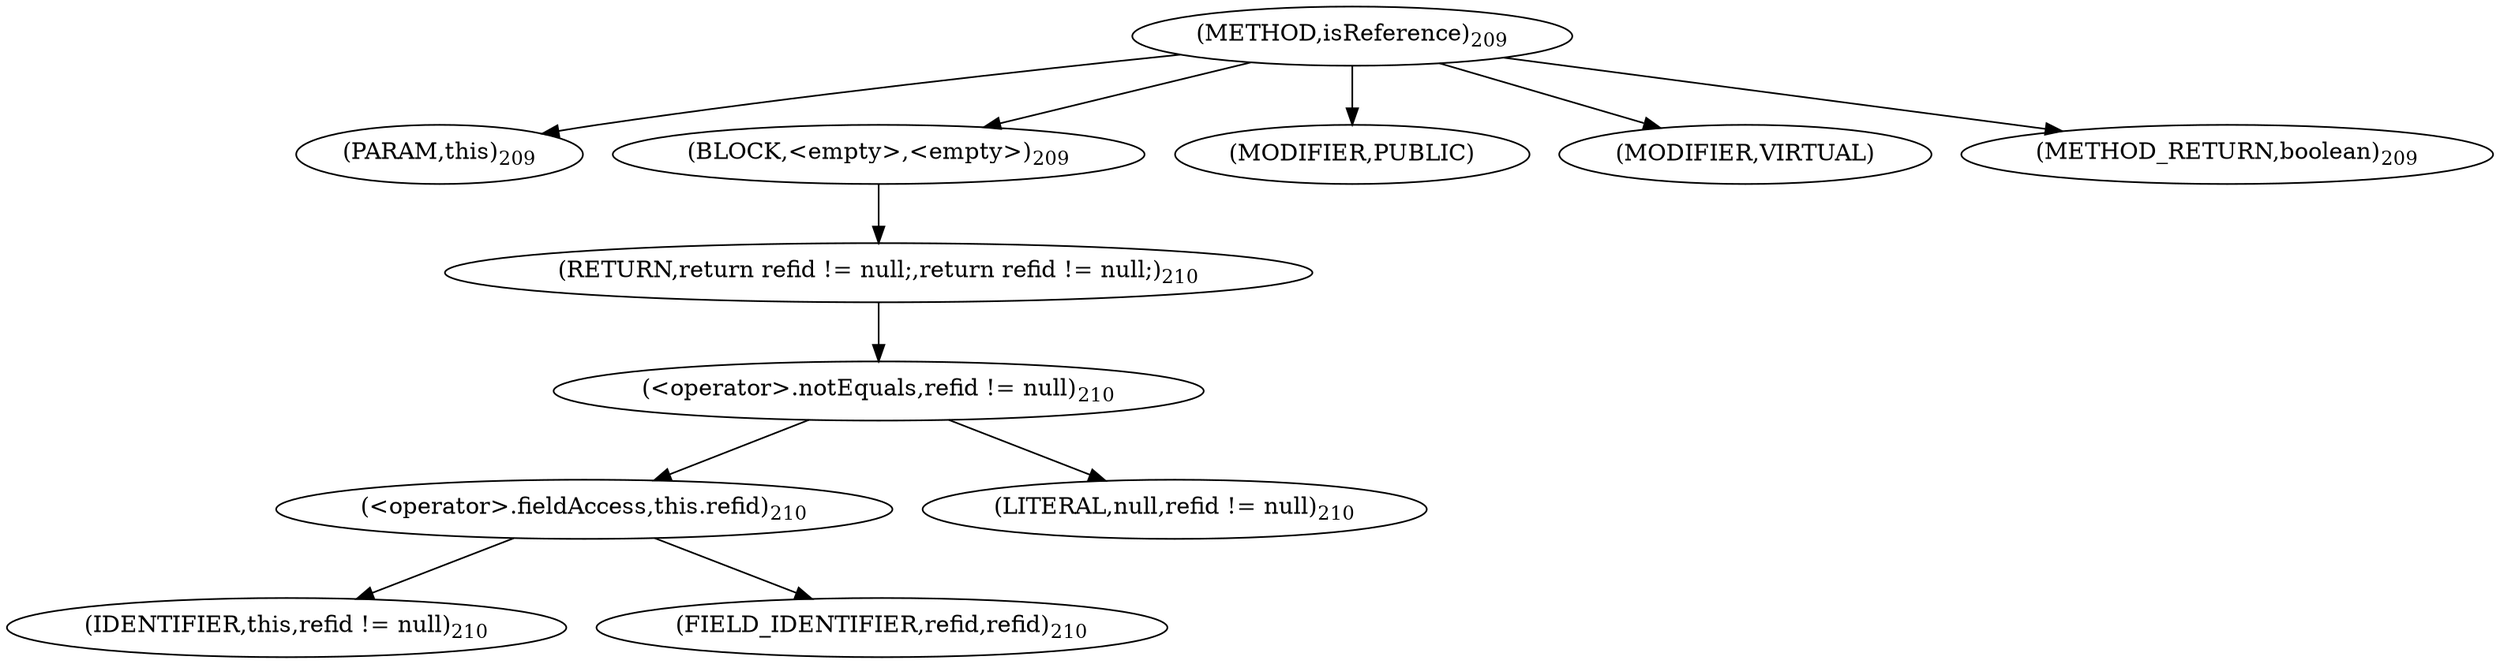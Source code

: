 digraph "isReference" {  
"335" [label = <(METHOD,isReference)<SUB>209</SUB>> ]
"336" [label = <(PARAM,this)<SUB>209</SUB>> ]
"337" [label = <(BLOCK,&lt;empty&gt;,&lt;empty&gt;)<SUB>209</SUB>> ]
"338" [label = <(RETURN,return refid != null;,return refid != null;)<SUB>210</SUB>> ]
"339" [label = <(&lt;operator&gt;.notEquals,refid != null)<SUB>210</SUB>> ]
"340" [label = <(&lt;operator&gt;.fieldAccess,this.refid)<SUB>210</SUB>> ]
"341" [label = <(IDENTIFIER,this,refid != null)<SUB>210</SUB>> ]
"342" [label = <(FIELD_IDENTIFIER,refid,refid)<SUB>210</SUB>> ]
"343" [label = <(LITERAL,null,refid != null)<SUB>210</SUB>> ]
"344" [label = <(MODIFIER,PUBLIC)> ]
"345" [label = <(MODIFIER,VIRTUAL)> ]
"346" [label = <(METHOD_RETURN,boolean)<SUB>209</SUB>> ]
  "335" -> "336" 
  "335" -> "337" 
  "335" -> "344" 
  "335" -> "345" 
  "335" -> "346" 
  "337" -> "338" 
  "338" -> "339" 
  "339" -> "340" 
  "339" -> "343" 
  "340" -> "341" 
  "340" -> "342" 
}
